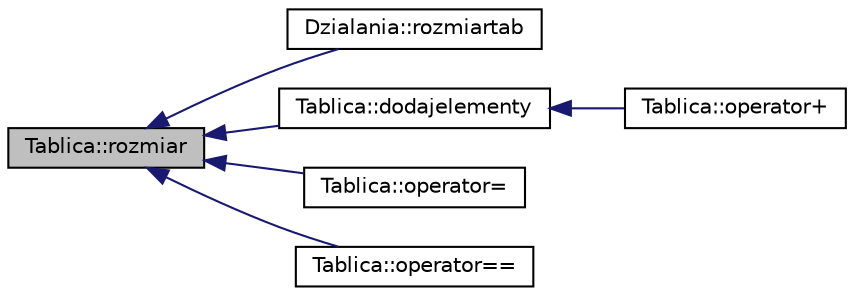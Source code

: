 digraph "Tablica::rozmiar"
{
  edge [fontname="Helvetica",fontsize="10",labelfontname="Helvetica",labelfontsize="10"];
  node [fontname="Helvetica",fontsize="10",shape=record];
  rankdir="LR";
  Node1 [label="Tablica::rozmiar",height=0.2,width=0.4,color="black", fillcolor="grey75", style="filled" fontcolor="black"];
  Node1 -> Node2 [dir="back",color="midnightblue",fontsize="10",style="solid"];
  Node2 [label="Dzialania::rozmiartab",height=0.2,width=0.4,color="black", fillcolor="white", style="filled",URL="$class_dzialania.html#a177e69d16b8280aae1d658adb67a8fbc"];
  Node1 -> Node3 [dir="back",color="midnightblue",fontsize="10",style="solid"];
  Node3 [label="Tablica::dodajelementy",height=0.2,width=0.4,color="black", fillcolor="white", style="filled",URL="$class_tablica.html#ad139387fb64394e133e1e1b3402f7290"];
  Node3 -> Node4 [dir="back",color="midnightblue",fontsize="10",style="solid"];
  Node4 [label="Tablica::operator+",height=0.2,width=0.4,color="black", fillcolor="white", style="filled",URL="$class_tablica.html#acea602357c4cbb36f9bf71bc33d62090"];
  Node1 -> Node5 [dir="back",color="midnightblue",fontsize="10",style="solid"];
  Node5 [label="Tablica::operator=",height=0.2,width=0.4,color="black", fillcolor="white", style="filled",URL="$class_tablica.html#a5145425b03eadaf6e97243f1fa5e5737"];
  Node1 -> Node6 [dir="back",color="midnightblue",fontsize="10",style="solid"];
  Node6 [label="Tablica::operator==",height=0.2,width=0.4,color="black", fillcolor="white", style="filled",URL="$class_tablica.html#a5feb149bbeae655c6d7bafada90f9615"];
}
